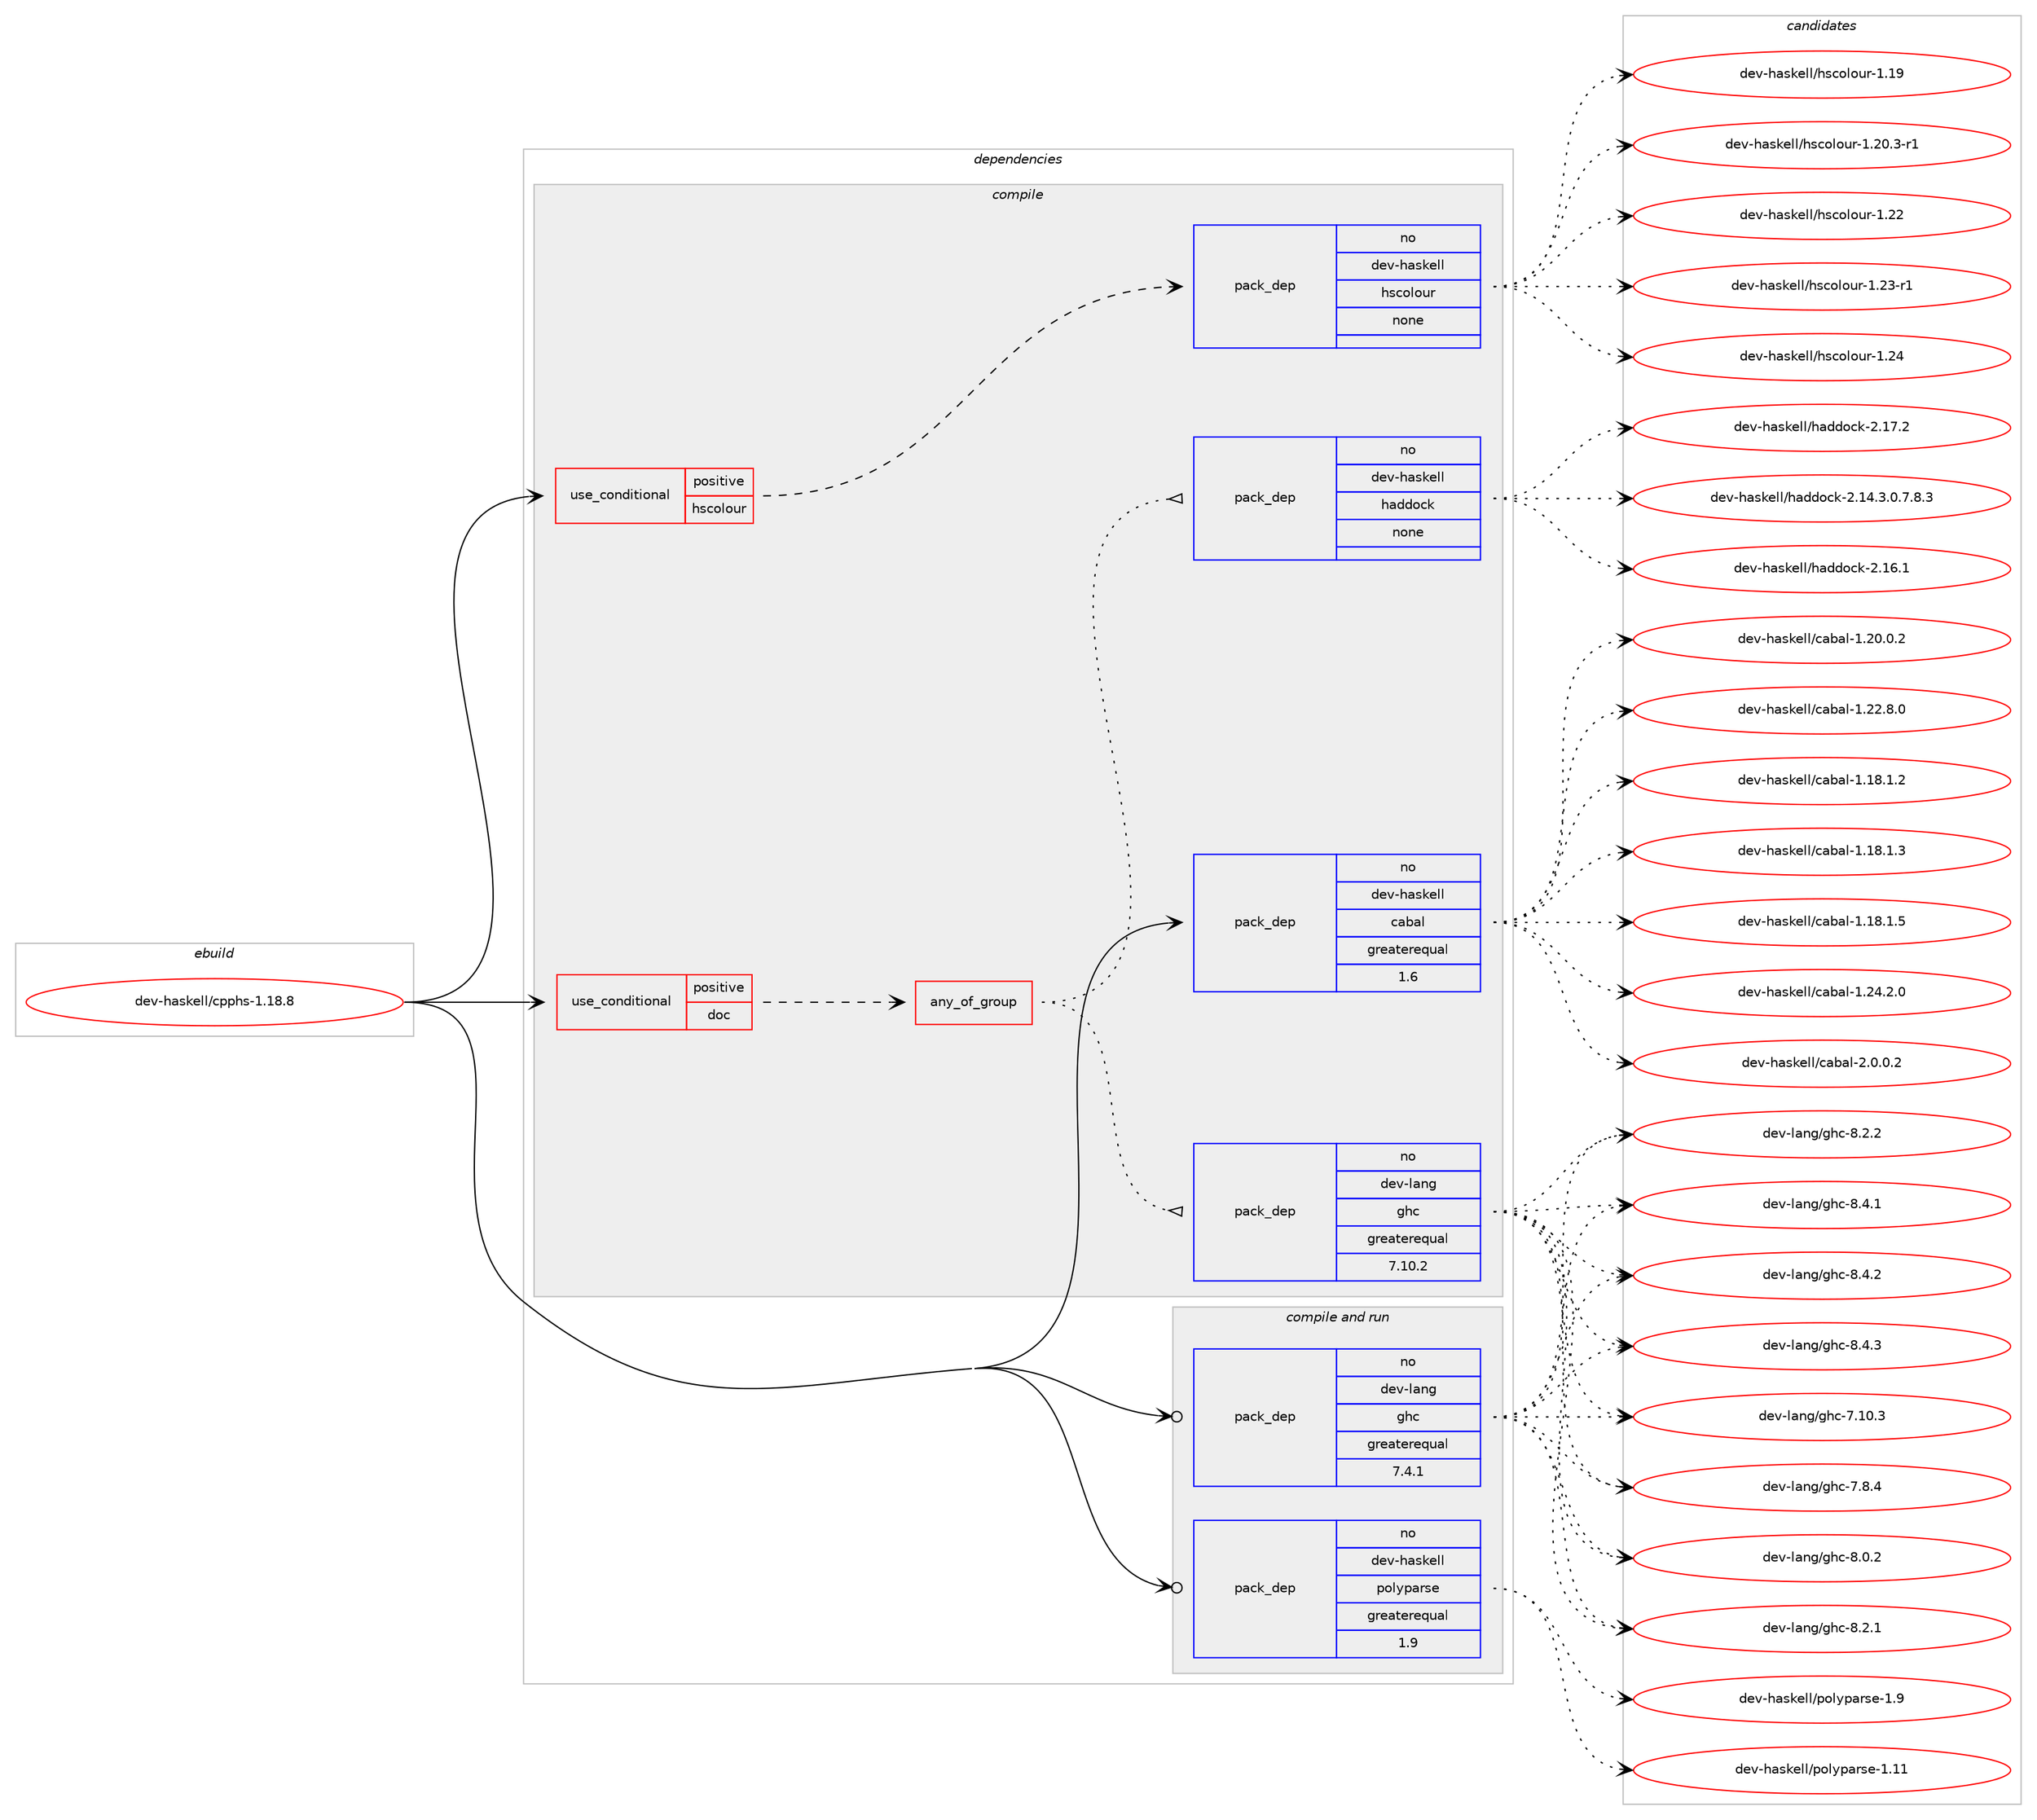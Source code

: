digraph prolog {

# *************
# Graph options
# *************

newrank=true;
concentrate=true;
compound=true;
graph [rankdir=LR,fontname=Helvetica,fontsize=10,ranksep=1.5];#, ranksep=2.5, nodesep=0.2];
edge  [arrowhead=vee];
node  [fontname=Helvetica,fontsize=10];

# **********
# The ebuild
# **********

subgraph cluster_leftcol {
color=gray;
rank=same;
label=<<i>ebuild</i>>;
id [label="dev-haskell/cpphs-1.18.8", color=red, width=4, href="../dev-haskell/cpphs-1.18.8.svg"];
}

# ****************
# The dependencies
# ****************

subgraph cluster_midcol {
color=gray;
label=<<i>dependencies</i>>;
subgraph cluster_compile {
fillcolor="#eeeeee";
style=filled;
label=<<i>compile</i>>;
subgraph cond359155 {
dependency1329872 [label=<<TABLE BORDER="0" CELLBORDER="1" CELLSPACING="0" CELLPADDING="4"><TR><TD ROWSPAN="3" CELLPADDING="10">use_conditional</TD></TR><TR><TD>positive</TD></TR><TR><TD>doc</TD></TR></TABLE>>, shape=none, color=red];
subgraph any20721 {
dependency1329873 [label=<<TABLE BORDER="0" CELLBORDER="1" CELLSPACING="0" CELLPADDING="4"><TR><TD CELLPADDING="10">any_of_group</TD></TR></TABLE>>, shape=none, color=red];subgraph pack949444 {
dependency1329874 [label=<<TABLE BORDER="0" CELLBORDER="1" CELLSPACING="0" CELLPADDING="4" WIDTH="220"><TR><TD ROWSPAN="6" CELLPADDING="30">pack_dep</TD></TR><TR><TD WIDTH="110">no</TD></TR><TR><TD>dev-haskell</TD></TR><TR><TD>haddock</TD></TR><TR><TD>none</TD></TR><TR><TD></TD></TR></TABLE>>, shape=none, color=blue];
}
dependency1329873:e -> dependency1329874:w [weight=20,style="dotted",arrowhead="oinv"];
subgraph pack949445 {
dependency1329875 [label=<<TABLE BORDER="0" CELLBORDER="1" CELLSPACING="0" CELLPADDING="4" WIDTH="220"><TR><TD ROWSPAN="6" CELLPADDING="30">pack_dep</TD></TR><TR><TD WIDTH="110">no</TD></TR><TR><TD>dev-lang</TD></TR><TR><TD>ghc</TD></TR><TR><TD>greaterequal</TD></TR><TR><TD>7.10.2</TD></TR></TABLE>>, shape=none, color=blue];
}
dependency1329873:e -> dependency1329875:w [weight=20,style="dotted",arrowhead="oinv"];
}
dependency1329872:e -> dependency1329873:w [weight=20,style="dashed",arrowhead="vee"];
}
id:e -> dependency1329872:w [weight=20,style="solid",arrowhead="vee"];
subgraph cond359156 {
dependency1329876 [label=<<TABLE BORDER="0" CELLBORDER="1" CELLSPACING="0" CELLPADDING="4"><TR><TD ROWSPAN="3" CELLPADDING="10">use_conditional</TD></TR><TR><TD>positive</TD></TR><TR><TD>hscolour</TD></TR></TABLE>>, shape=none, color=red];
subgraph pack949446 {
dependency1329877 [label=<<TABLE BORDER="0" CELLBORDER="1" CELLSPACING="0" CELLPADDING="4" WIDTH="220"><TR><TD ROWSPAN="6" CELLPADDING="30">pack_dep</TD></TR><TR><TD WIDTH="110">no</TD></TR><TR><TD>dev-haskell</TD></TR><TR><TD>hscolour</TD></TR><TR><TD>none</TD></TR><TR><TD></TD></TR></TABLE>>, shape=none, color=blue];
}
dependency1329876:e -> dependency1329877:w [weight=20,style="dashed",arrowhead="vee"];
}
id:e -> dependency1329876:w [weight=20,style="solid",arrowhead="vee"];
subgraph pack949447 {
dependency1329878 [label=<<TABLE BORDER="0" CELLBORDER="1" CELLSPACING="0" CELLPADDING="4" WIDTH="220"><TR><TD ROWSPAN="6" CELLPADDING="30">pack_dep</TD></TR><TR><TD WIDTH="110">no</TD></TR><TR><TD>dev-haskell</TD></TR><TR><TD>cabal</TD></TR><TR><TD>greaterequal</TD></TR><TR><TD>1.6</TD></TR></TABLE>>, shape=none, color=blue];
}
id:e -> dependency1329878:w [weight=20,style="solid",arrowhead="vee"];
}
subgraph cluster_compileandrun {
fillcolor="#eeeeee";
style=filled;
label=<<i>compile and run</i>>;
subgraph pack949448 {
dependency1329879 [label=<<TABLE BORDER="0" CELLBORDER="1" CELLSPACING="0" CELLPADDING="4" WIDTH="220"><TR><TD ROWSPAN="6" CELLPADDING="30">pack_dep</TD></TR><TR><TD WIDTH="110">no</TD></TR><TR><TD>dev-haskell</TD></TR><TR><TD>polyparse</TD></TR><TR><TD>greaterequal</TD></TR><TR><TD>1.9</TD></TR></TABLE>>, shape=none, color=blue];
}
id:e -> dependency1329879:w [weight=20,style="solid",arrowhead="odotvee"];
subgraph pack949449 {
dependency1329880 [label=<<TABLE BORDER="0" CELLBORDER="1" CELLSPACING="0" CELLPADDING="4" WIDTH="220"><TR><TD ROWSPAN="6" CELLPADDING="30">pack_dep</TD></TR><TR><TD WIDTH="110">no</TD></TR><TR><TD>dev-lang</TD></TR><TR><TD>ghc</TD></TR><TR><TD>greaterequal</TD></TR><TR><TD>7.4.1</TD></TR></TABLE>>, shape=none, color=blue];
}
id:e -> dependency1329880:w [weight=20,style="solid",arrowhead="odotvee"];
}
subgraph cluster_run {
fillcolor="#eeeeee";
style=filled;
label=<<i>run</i>>;
}
}

# **************
# The candidates
# **************

subgraph cluster_choices {
rank=same;
color=gray;
label=<<i>candidates</i>>;

subgraph choice949444 {
color=black;
nodesep=1;
choice1001011184510497115107101108108471049710010011199107455046495246514648465546564651 [label="dev-haskell/haddock-2.14.3.0.7.8.3", color=red, width=4,href="../dev-haskell/haddock-2.14.3.0.7.8.3.svg"];
choice100101118451049711510710110810847104971001001119910745504649544649 [label="dev-haskell/haddock-2.16.1", color=red, width=4,href="../dev-haskell/haddock-2.16.1.svg"];
choice100101118451049711510710110810847104971001001119910745504649554650 [label="dev-haskell/haddock-2.17.2", color=red, width=4,href="../dev-haskell/haddock-2.17.2.svg"];
dependency1329874:e -> choice1001011184510497115107101108108471049710010011199107455046495246514648465546564651:w [style=dotted,weight="100"];
dependency1329874:e -> choice100101118451049711510710110810847104971001001119910745504649544649:w [style=dotted,weight="100"];
dependency1329874:e -> choice100101118451049711510710110810847104971001001119910745504649554650:w [style=dotted,weight="100"];
}
subgraph choice949445 {
color=black;
nodesep=1;
choice1001011184510897110103471031049945554649484651 [label="dev-lang/ghc-7.10.3", color=red, width=4,href="../dev-lang/ghc-7.10.3.svg"];
choice10010111845108971101034710310499455546564652 [label="dev-lang/ghc-7.8.4", color=red, width=4,href="../dev-lang/ghc-7.8.4.svg"];
choice10010111845108971101034710310499455646484650 [label="dev-lang/ghc-8.0.2", color=red, width=4,href="../dev-lang/ghc-8.0.2.svg"];
choice10010111845108971101034710310499455646504649 [label="dev-lang/ghc-8.2.1", color=red, width=4,href="../dev-lang/ghc-8.2.1.svg"];
choice10010111845108971101034710310499455646504650 [label="dev-lang/ghc-8.2.2", color=red, width=4,href="../dev-lang/ghc-8.2.2.svg"];
choice10010111845108971101034710310499455646524649 [label="dev-lang/ghc-8.4.1", color=red, width=4,href="../dev-lang/ghc-8.4.1.svg"];
choice10010111845108971101034710310499455646524650 [label="dev-lang/ghc-8.4.2", color=red, width=4,href="../dev-lang/ghc-8.4.2.svg"];
choice10010111845108971101034710310499455646524651 [label="dev-lang/ghc-8.4.3", color=red, width=4,href="../dev-lang/ghc-8.4.3.svg"];
dependency1329875:e -> choice1001011184510897110103471031049945554649484651:w [style=dotted,weight="100"];
dependency1329875:e -> choice10010111845108971101034710310499455546564652:w [style=dotted,weight="100"];
dependency1329875:e -> choice10010111845108971101034710310499455646484650:w [style=dotted,weight="100"];
dependency1329875:e -> choice10010111845108971101034710310499455646504649:w [style=dotted,weight="100"];
dependency1329875:e -> choice10010111845108971101034710310499455646504650:w [style=dotted,weight="100"];
dependency1329875:e -> choice10010111845108971101034710310499455646524649:w [style=dotted,weight="100"];
dependency1329875:e -> choice10010111845108971101034710310499455646524650:w [style=dotted,weight="100"];
dependency1329875:e -> choice10010111845108971101034710310499455646524651:w [style=dotted,weight="100"];
}
subgraph choice949446 {
color=black;
nodesep=1;
choice100101118451049711510710110810847104115991111081111171144549464957 [label="dev-haskell/hscolour-1.19", color=red, width=4,href="../dev-haskell/hscolour-1.19.svg"];
choice10010111845104971151071011081084710411599111108111117114454946504846514511449 [label="dev-haskell/hscolour-1.20.3-r1", color=red, width=4,href="../dev-haskell/hscolour-1.20.3-r1.svg"];
choice100101118451049711510710110810847104115991111081111171144549465050 [label="dev-haskell/hscolour-1.22", color=red, width=4,href="../dev-haskell/hscolour-1.22.svg"];
choice1001011184510497115107101108108471041159911110811111711445494650514511449 [label="dev-haskell/hscolour-1.23-r1", color=red, width=4,href="../dev-haskell/hscolour-1.23-r1.svg"];
choice100101118451049711510710110810847104115991111081111171144549465052 [label="dev-haskell/hscolour-1.24", color=red, width=4,href="../dev-haskell/hscolour-1.24.svg"];
dependency1329877:e -> choice100101118451049711510710110810847104115991111081111171144549464957:w [style=dotted,weight="100"];
dependency1329877:e -> choice10010111845104971151071011081084710411599111108111117114454946504846514511449:w [style=dotted,weight="100"];
dependency1329877:e -> choice100101118451049711510710110810847104115991111081111171144549465050:w [style=dotted,weight="100"];
dependency1329877:e -> choice1001011184510497115107101108108471041159911110811111711445494650514511449:w [style=dotted,weight="100"];
dependency1329877:e -> choice100101118451049711510710110810847104115991111081111171144549465052:w [style=dotted,weight="100"];
}
subgraph choice949447 {
color=black;
nodesep=1;
choice10010111845104971151071011081084799979897108454946495646494650 [label="dev-haskell/cabal-1.18.1.2", color=red, width=4,href="../dev-haskell/cabal-1.18.1.2.svg"];
choice10010111845104971151071011081084799979897108454946495646494651 [label="dev-haskell/cabal-1.18.1.3", color=red, width=4,href="../dev-haskell/cabal-1.18.1.3.svg"];
choice10010111845104971151071011081084799979897108454946495646494653 [label="dev-haskell/cabal-1.18.1.5", color=red, width=4,href="../dev-haskell/cabal-1.18.1.5.svg"];
choice10010111845104971151071011081084799979897108454946504846484650 [label="dev-haskell/cabal-1.20.0.2", color=red, width=4,href="../dev-haskell/cabal-1.20.0.2.svg"];
choice10010111845104971151071011081084799979897108454946505046564648 [label="dev-haskell/cabal-1.22.8.0", color=red, width=4,href="../dev-haskell/cabal-1.22.8.0.svg"];
choice10010111845104971151071011081084799979897108454946505246504648 [label="dev-haskell/cabal-1.24.2.0", color=red, width=4,href="../dev-haskell/cabal-1.24.2.0.svg"];
choice100101118451049711510710110810847999798971084550464846484650 [label="dev-haskell/cabal-2.0.0.2", color=red, width=4,href="../dev-haskell/cabal-2.0.0.2.svg"];
dependency1329878:e -> choice10010111845104971151071011081084799979897108454946495646494650:w [style=dotted,weight="100"];
dependency1329878:e -> choice10010111845104971151071011081084799979897108454946495646494651:w [style=dotted,weight="100"];
dependency1329878:e -> choice10010111845104971151071011081084799979897108454946495646494653:w [style=dotted,weight="100"];
dependency1329878:e -> choice10010111845104971151071011081084799979897108454946504846484650:w [style=dotted,weight="100"];
dependency1329878:e -> choice10010111845104971151071011081084799979897108454946505046564648:w [style=dotted,weight="100"];
dependency1329878:e -> choice10010111845104971151071011081084799979897108454946505246504648:w [style=dotted,weight="100"];
dependency1329878:e -> choice100101118451049711510710110810847999798971084550464846484650:w [style=dotted,weight="100"];
}
subgraph choice949448 {
color=black;
nodesep=1;
choice100101118451049711510710110810847112111108121112971141151014549464949 [label="dev-haskell/polyparse-1.11", color=red, width=4,href="../dev-haskell/polyparse-1.11.svg"];
choice1001011184510497115107101108108471121111081211129711411510145494657 [label="dev-haskell/polyparse-1.9", color=red, width=4,href="../dev-haskell/polyparse-1.9.svg"];
dependency1329879:e -> choice100101118451049711510710110810847112111108121112971141151014549464949:w [style=dotted,weight="100"];
dependency1329879:e -> choice1001011184510497115107101108108471121111081211129711411510145494657:w [style=dotted,weight="100"];
}
subgraph choice949449 {
color=black;
nodesep=1;
choice1001011184510897110103471031049945554649484651 [label="dev-lang/ghc-7.10.3", color=red, width=4,href="../dev-lang/ghc-7.10.3.svg"];
choice10010111845108971101034710310499455546564652 [label="dev-lang/ghc-7.8.4", color=red, width=4,href="../dev-lang/ghc-7.8.4.svg"];
choice10010111845108971101034710310499455646484650 [label="dev-lang/ghc-8.0.2", color=red, width=4,href="../dev-lang/ghc-8.0.2.svg"];
choice10010111845108971101034710310499455646504649 [label="dev-lang/ghc-8.2.1", color=red, width=4,href="../dev-lang/ghc-8.2.1.svg"];
choice10010111845108971101034710310499455646504650 [label="dev-lang/ghc-8.2.2", color=red, width=4,href="../dev-lang/ghc-8.2.2.svg"];
choice10010111845108971101034710310499455646524649 [label="dev-lang/ghc-8.4.1", color=red, width=4,href="../dev-lang/ghc-8.4.1.svg"];
choice10010111845108971101034710310499455646524650 [label="dev-lang/ghc-8.4.2", color=red, width=4,href="../dev-lang/ghc-8.4.2.svg"];
choice10010111845108971101034710310499455646524651 [label="dev-lang/ghc-8.4.3", color=red, width=4,href="../dev-lang/ghc-8.4.3.svg"];
dependency1329880:e -> choice1001011184510897110103471031049945554649484651:w [style=dotted,weight="100"];
dependency1329880:e -> choice10010111845108971101034710310499455546564652:w [style=dotted,weight="100"];
dependency1329880:e -> choice10010111845108971101034710310499455646484650:w [style=dotted,weight="100"];
dependency1329880:e -> choice10010111845108971101034710310499455646504649:w [style=dotted,weight="100"];
dependency1329880:e -> choice10010111845108971101034710310499455646504650:w [style=dotted,weight="100"];
dependency1329880:e -> choice10010111845108971101034710310499455646524649:w [style=dotted,weight="100"];
dependency1329880:e -> choice10010111845108971101034710310499455646524650:w [style=dotted,weight="100"];
dependency1329880:e -> choice10010111845108971101034710310499455646524651:w [style=dotted,weight="100"];
}
}

}
